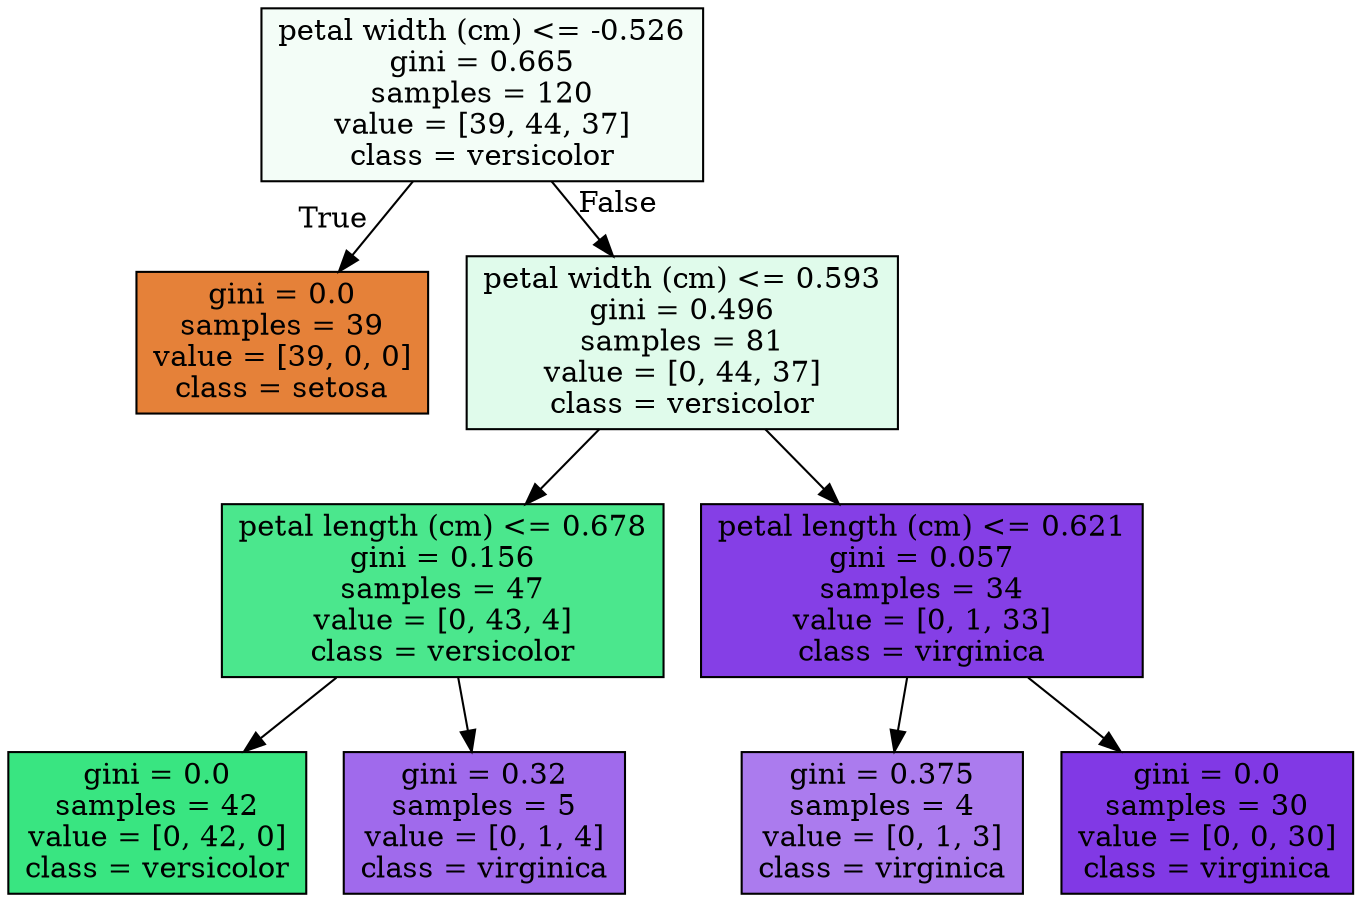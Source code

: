 digraph Tree {
node [shape=box, style="filled", color="black"] ;
0 [label="petal width (cm) <= -0.526\ngini = 0.665\nsamples = 120\nvalue = [39, 44, 37]\nclass = versicolor", fillcolor="#f3fdf7"] ;
1 [label="gini = 0.0\nsamples = 39\nvalue = [39, 0, 0]\nclass = setosa", fillcolor="#e58139"] ;
0 -> 1 [labeldistance=2.5, labelangle=45, headlabel="True"] ;
2 [label="petal width (cm) <= 0.593\ngini = 0.496\nsamples = 81\nvalue = [0, 44, 37]\nclass = versicolor", fillcolor="#e0fbeb"] ;
0 -> 2 [labeldistance=2.5, labelangle=-45, headlabel="False"] ;
3 [label="petal length (cm) <= 0.678\ngini = 0.156\nsamples = 47\nvalue = [0, 43, 4]\nclass = versicolor", fillcolor="#4be78d"] ;
2 -> 3 ;
4 [label="gini = 0.0\nsamples = 42\nvalue = [0, 42, 0]\nclass = versicolor", fillcolor="#39e581"] ;
3 -> 4 ;
5 [label="gini = 0.32\nsamples = 5\nvalue = [0, 1, 4]\nclass = virginica", fillcolor="#a06aec"] ;
3 -> 5 ;
6 [label="petal length (cm) <= 0.621\ngini = 0.057\nsamples = 34\nvalue = [0, 1, 33]\nclass = virginica", fillcolor="#853fe6"] ;
2 -> 6 ;
7 [label="gini = 0.375\nsamples = 4\nvalue = [0, 1, 3]\nclass = virginica", fillcolor="#ab7bee"] ;
6 -> 7 ;
8 [label="gini = 0.0\nsamples = 30\nvalue = [0, 0, 30]\nclass = virginica", fillcolor="#8139e5"] ;
6 -> 8 ;
}